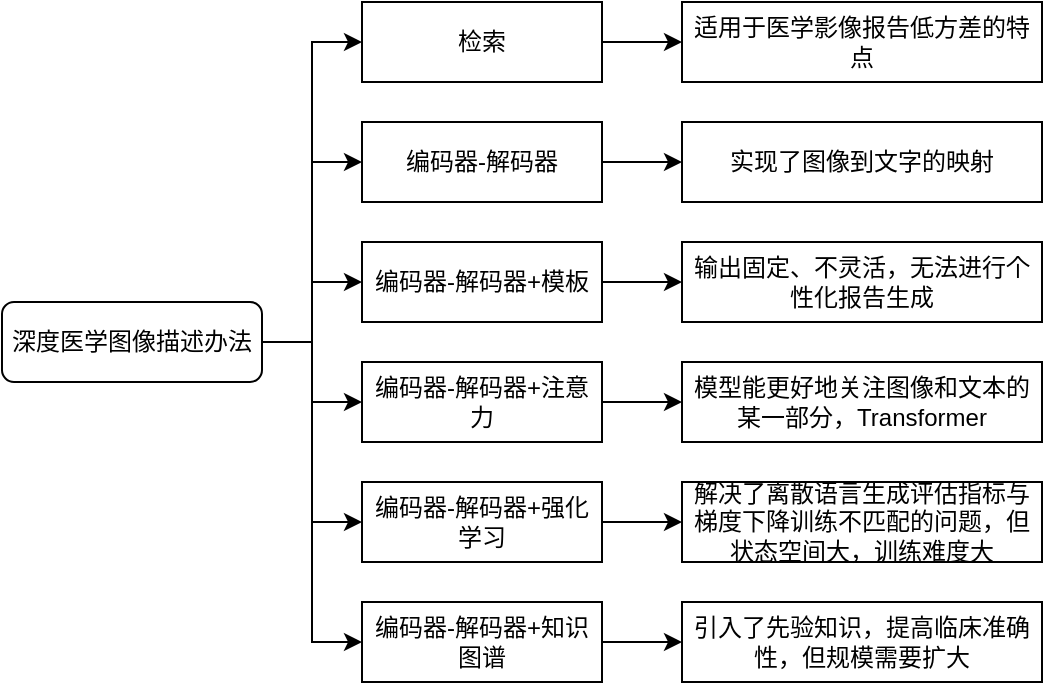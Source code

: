 <mxfile compressed="false" version="13.9.9" type="device">
  <diagram id="PV-fBDcEj6Vxt_XMhLfw" name="第 1 页">
    <mxGraphModel dx="595" dy="344" grid="1" gridSize="10" guides="1" tooltips="1" connect="1" arrows="1" fold="1" page="1" pageScale="1" pageWidth="827" pageHeight="1169" background="none" math="0" shadow="0">
      <root>
        <mxCell id="0" />
        <mxCell id="1" parent="0" />
        <mxCell id="pVh214AK2odny3s-OQ3Z-9" style="edgeStyle=orthogonalEdgeStyle;rounded=0;orthogonalLoop=1;jettySize=auto;html=1;exitX=1;exitY=0.5;exitDx=0;exitDy=0;entryX=0;entryY=0.5;entryDx=0;entryDy=0;" edge="1" parent="1" source="pVh214AK2odny3s-OQ3Z-1" target="pVh214AK2odny3s-OQ3Z-2">
          <mxGeometry relative="1" as="geometry" />
        </mxCell>
        <mxCell id="pVh214AK2odny3s-OQ3Z-10" style="edgeStyle=orthogonalEdgeStyle;rounded=0;orthogonalLoop=1;jettySize=auto;html=1;exitX=1;exitY=0.5;exitDx=0;exitDy=0;entryX=0;entryY=0.5;entryDx=0;entryDy=0;" edge="1" parent="1" source="pVh214AK2odny3s-OQ3Z-1" target="pVh214AK2odny3s-OQ3Z-3">
          <mxGeometry relative="1" as="geometry" />
        </mxCell>
        <mxCell id="pVh214AK2odny3s-OQ3Z-11" style="edgeStyle=orthogonalEdgeStyle;rounded=0;orthogonalLoop=1;jettySize=auto;html=1;exitX=1;exitY=0.5;exitDx=0;exitDy=0;entryX=0;entryY=0.5;entryDx=0;entryDy=0;" edge="1" parent="1" source="pVh214AK2odny3s-OQ3Z-1" target="pVh214AK2odny3s-OQ3Z-4">
          <mxGeometry relative="1" as="geometry" />
        </mxCell>
        <mxCell id="pVh214AK2odny3s-OQ3Z-12" style="edgeStyle=orthogonalEdgeStyle;rounded=0;orthogonalLoop=1;jettySize=auto;html=1;exitX=1;exitY=0.5;exitDx=0;exitDy=0;entryX=0;entryY=0.5;entryDx=0;entryDy=0;" edge="1" parent="1" source="pVh214AK2odny3s-OQ3Z-1" target="pVh214AK2odny3s-OQ3Z-7">
          <mxGeometry relative="1" as="geometry" />
        </mxCell>
        <mxCell id="pVh214AK2odny3s-OQ3Z-13" style="edgeStyle=orthogonalEdgeStyle;rounded=0;orthogonalLoop=1;jettySize=auto;html=1;exitX=1;exitY=0.5;exitDx=0;exitDy=0;entryX=0;entryY=0.5;entryDx=0;entryDy=0;" edge="1" parent="1" source="pVh214AK2odny3s-OQ3Z-1" target="pVh214AK2odny3s-OQ3Z-5">
          <mxGeometry relative="1" as="geometry" />
        </mxCell>
        <mxCell id="pVh214AK2odny3s-OQ3Z-14" style="edgeStyle=orthogonalEdgeStyle;rounded=0;orthogonalLoop=1;jettySize=auto;html=1;exitX=1;exitY=0.5;exitDx=0;exitDy=0;entryX=0;entryY=0.5;entryDx=0;entryDy=0;" edge="1" parent="1" source="pVh214AK2odny3s-OQ3Z-1" target="pVh214AK2odny3s-OQ3Z-6">
          <mxGeometry relative="1" as="geometry" />
        </mxCell>
        <mxCell id="pVh214AK2odny3s-OQ3Z-1" value="深度医学图像描述办法" style="rounded=1;whiteSpace=wrap;html=1;" vertex="1" parent="1">
          <mxGeometry x="120" y="180" width="130" height="40" as="geometry" />
        </mxCell>
        <mxCell id="pVh214AK2odny3s-OQ3Z-23" value="" style="edgeStyle=orthogonalEdgeStyle;rounded=0;orthogonalLoop=1;jettySize=auto;html=1;" edge="1" parent="1" source="pVh214AK2odny3s-OQ3Z-2" target="pVh214AK2odny3s-OQ3Z-17">
          <mxGeometry relative="1" as="geometry" />
        </mxCell>
        <mxCell id="pVh214AK2odny3s-OQ3Z-2" value="编码器-解码器+模板&lt;span style=&quot;color: rgba(0 , 0 , 0 , 0) ; font-family: monospace ; font-size: 0px&quot;&gt;%3CmxGraphModel%3E%3Croot%3E%3CmxCell%20id%3D%220%22%2F%3E%3CmxCell%20id%3D%221%22%20parent%3D%220%22%2F%3E%3CmxCell%20id%3D%222%22%20value%3D%22%E7%BC%96%E7%A0%81%E5%99%A8-%E8%A7%A3%E7%A0%81%E5%99%A8%22%20style%3D%22rounded%3D0%3BwhiteSpace%3Dwrap%3Bhtml%3D1%3B%22%20vertex%3D%221%22%20parent%3D%221%22%3E%3CmxGeometry%20x%3D%22300%22%20y%3D%22150%22%20width%3D%22120%22%20height%3D%2240%22%20as%3D%22geometry%22%2F%3E%3C%2FmxCell%3E%3C%2Froot%3E%3C%2FmxGraphModel%3E&lt;/span&gt;" style="rounded=0;whiteSpace=wrap;html=1;" vertex="1" parent="1">
          <mxGeometry x="300" y="150" width="120" height="40" as="geometry" />
        </mxCell>
        <mxCell id="pVh214AK2odny3s-OQ3Z-24" value="" style="edgeStyle=orthogonalEdgeStyle;rounded=0;orthogonalLoop=1;jettySize=auto;html=1;" edge="1" parent="1" source="pVh214AK2odny3s-OQ3Z-3" target="pVh214AK2odny3s-OQ3Z-18">
          <mxGeometry relative="1" as="geometry" />
        </mxCell>
        <mxCell id="pVh214AK2odny3s-OQ3Z-3" value="编码器-解码器+注意力" style="rounded=0;whiteSpace=wrap;html=1;" vertex="1" parent="1">
          <mxGeometry x="300" y="210" width="120" height="40" as="geometry" />
        </mxCell>
        <mxCell id="pVh214AK2odny3s-OQ3Z-22" value="" style="edgeStyle=orthogonalEdgeStyle;rounded=0;orthogonalLoop=1;jettySize=auto;html=1;" edge="1" parent="1" source="pVh214AK2odny3s-OQ3Z-4" target="pVh214AK2odny3s-OQ3Z-16">
          <mxGeometry relative="1" as="geometry" />
        </mxCell>
        <mxCell id="pVh214AK2odny3s-OQ3Z-4" value="编码器-解码器" style="rounded=0;whiteSpace=wrap;html=1;" vertex="1" parent="1">
          <mxGeometry x="300" y="90" width="120" height="40" as="geometry" />
        </mxCell>
        <mxCell id="pVh214AK2odny3s-OQ3Z-25" value="" style="edgeStyle=orthogonalEdgeStyle;rounded=0;orthogonalLoop=1;jettySize=auto;html=1;" edge="1" parent="1" source="pVh214AK2odny3s-OQ3Z-5" target="pVh214AK2odny3s-OQ3Z-19">
          <mxGeometry relative="1" as="geometry" />
        </mxCell>
        <mxCell id="pVh214AK2odny3s-OQ3Z-5" value="编码器-解码器+强化学习" style="rounded=0;whiteSpace=wrap;html=1;" vertex="1" parent="1">
          <mxGeometry x="300" y="270" width="120" height="40" as="geometry" />
        </mxCell>
        <mxCell id="pVh214AK2odny3s-OQ3Z-26" value="" style="edgeStyle=orthogonalEdgeStyle;rounded=0;orthogonalLoop=1;jettySize=auto;html=1;" edge="1" parent="1" source="pVh214AK2odny3s-OQ3Z-6" target="pVh214AK2odny3s-OQ3Z-20">
          <mxGeometry relative="1" as="geometry" />
        </mxCell>
        <mxCell id="pVh214AK2odny3s-OQ3Z-6" value="编码器-解码器+知识图谱" style="rounded=0;whiteSpace=wrap;html=1;" vertex="1" parent="1">
          <mxGeometry x="300" y="330" width="120" height="40" as="geometry" />
        </mxCell>
        <mxCell id="pVh214AK2odny3s-OQ3Z-21" value="" style="edgeStyle=orthogonalEdgeStyle;rounded=0;orthogonalLoop=1;jettySize=auto;html=1;" edge="1" parent="1" source="pVh214AK2odny3s-OQ3Z-7" target="pVh214AK2odny3s-OQ3Z-15">
          <mxGeometry relative="1" as="geometry" />
        </mxCell>
        <mxCell id="pVh214AK2odny3s-OQ3Z-7" value="检索" style="rounded=0;whiteSpace=wrap;html=1;" vertex="1" parent="1">
          <mxGeometry x="300" y="30" width="120" height="40" as="geometry" />
        </mxCell>
        <mxCell id="pVh214AK2odny3s-OQ3Z-15" value="适用于医学影像报告低方差的特点" style="rounded=0;whiteSpace=wrap;html=1;" vertex="1" parent="1">
          <mxGeometry x="460" y="30" width="180" height="40" as="geometry" />
        </mxCell>
        <mxCell id="pVh214AK2odny3s-OQ3Z-16" value="实现了图像到文字的映射" style="rounded=0;whiteSpace=wrap;html=1;" vertex="1" parent="1">
          <mxGeometry x="460" y="90" width="180" height="40" as="geometry" />
        </mxCell>
        <mxCell id="pVh214AK2odny3s-OQ3Z-17" value="输出固定、不灵活，无法进行个性化报告生成" style="rounded=0;whiteSpace=wrap;html=1;" vertex="1" parent="1">
          <mxGeometry x="460" y="150" width="180" height="40" as="geometry" />
        </mxCell>
        <mxCell id="pVh214AK2odny3s-OQ3Z-18" value="模型能更好地关注图像和文本的某一部分，Transformer" style="rounded=0;whiteSpace=wrap;html=1;" vertex="1" parent="1">
          <mxGeometry x="460" y="210" width="180" height="40" as="geometry" />
        </mxCell>
        <mxCell id="pVh214AK2odny3s-OQ3Z-19" value="解决了离散语言生成评估指标与梯度下降训练不匹配的问题，但状态空间大，训练难度大" style="rounded=0;whiteSpace=wrap;html=1;" vertex="1" parent="1">
          <mxGeometry x="460" y="270" width="180" height="40" as="geometry" />
        </mxCell>
        <mxCell id="pVh214AK2odny3s-OQ3Z-20" value="引入了先验知识，提高临床准确性，但规模需要扩大" style="rounded=0;whiteSpace=wrap;html=1;" vertex="1" parent="1">
          <mxGeometry x="460" y="330" width="180" height="40" as="geometry" />
        </mxCell>
      </root>
    </mxGraphModel>
  </diagram>
</mxfile>
